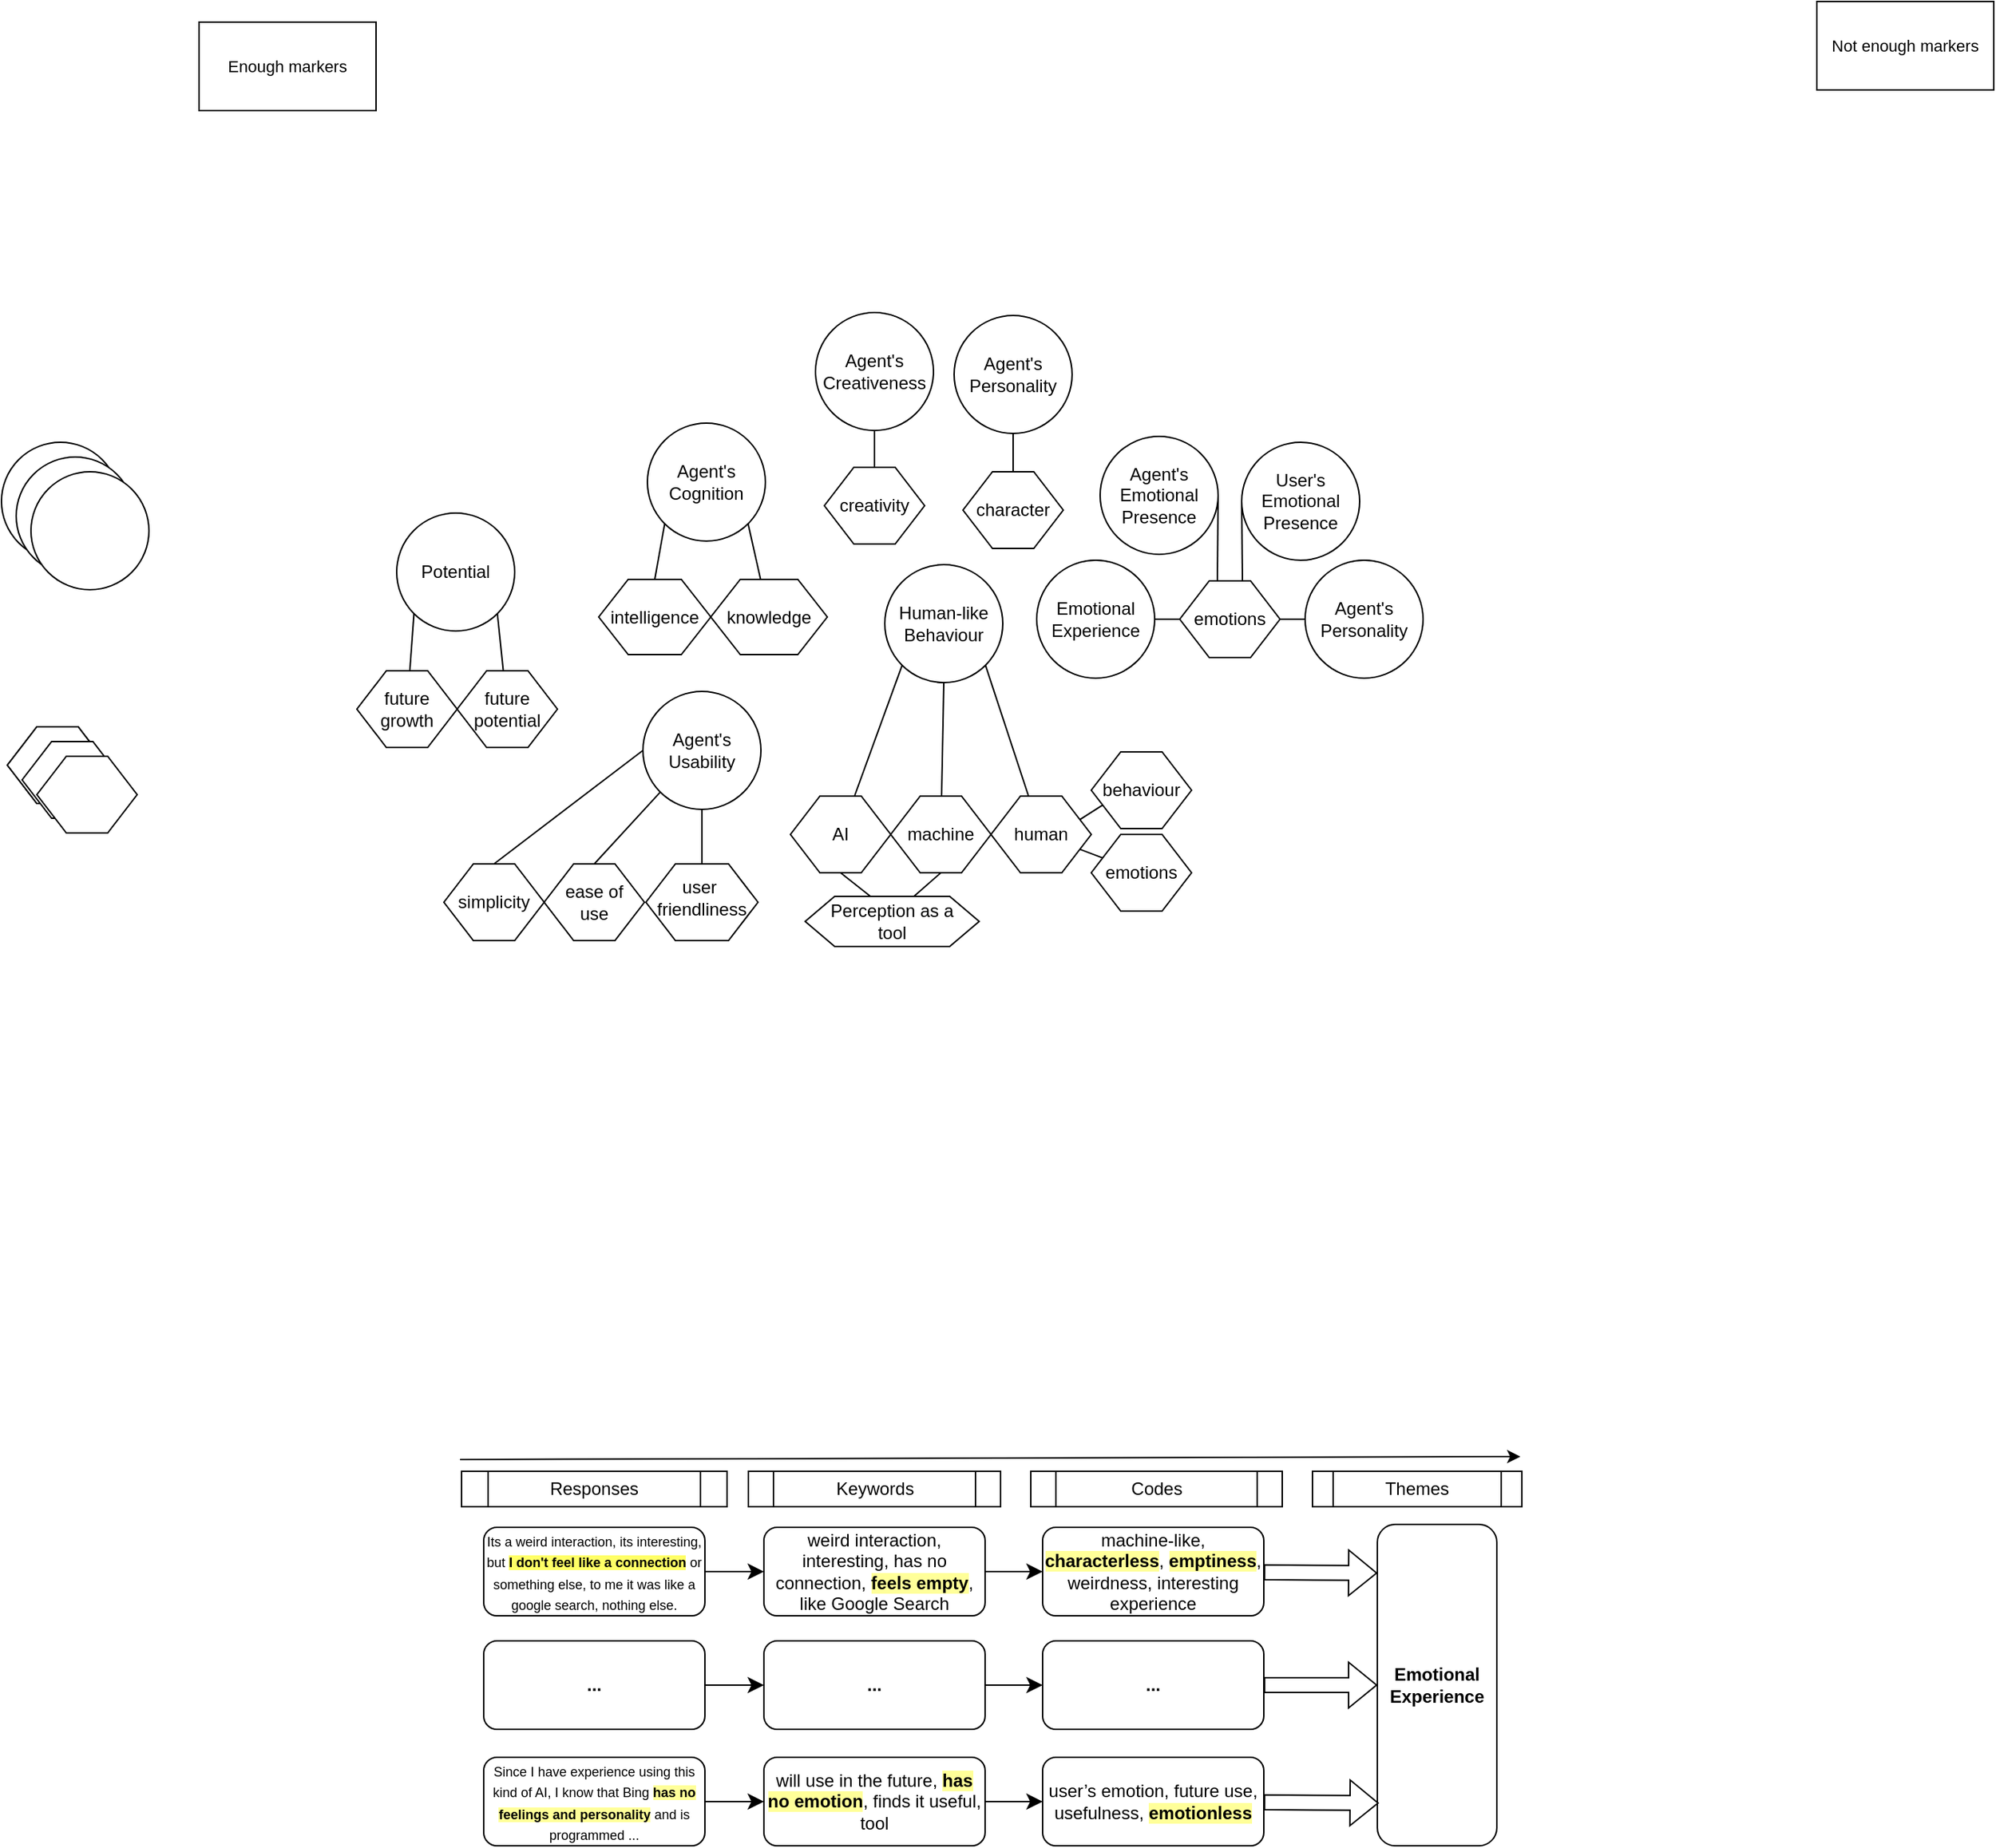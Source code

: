 <mxfile version="24.8.6">
  <diagram name="Page-1" id="Rr6o4YubOx9eg99x0vDC">
    <mxGraphModel dx="2234" dy="1986" grid="0" gridSize="10" guides="1" tooltips="1" connect="1" arrows="1" fold="1" page="0" pageScale="1" pageWidth="827" pageHeight="1169" math="0" shadow="0">
      <root>
        <mxCell id="0" />
        <mxCell id="1" parent="0" />
        <mxCell id="vLSABfrkdySnF_GpbwCA-24" style="edgeStyle=none;curved=1;rounded=0;orthogonalLoop=1;jettySize=auto;html=1;fontSize=12;startSize=8;endSize=8;" parent="1" source="vLSABfrkdySnF_GpbwCA-1" target="vLSABfrkdySnF_GpbwCA-2" edge="1">
          <mxGeometry relative="1" as="geometry" />
        </mxCell>
        <mxCell id="vLSABfrkdySnF_GpbwCA-1" value="&lt;font style=&quot;font-size: 9px;&quot;&gt;Its a weird interaction, its interesting, but &lt;b&gt;&lt;span style=&quot;background-color: rgb(255, 255, 102);&quot;&gt;I don&#39;t feel like a connection&lt;/span&gt; &lt;/b&gt;or something else, to me it was like a google search, nothing else.&lt;/font&gt;" style="rounded=1;whiteSpace=wrap;html=1;" parent="1" vertex="1">
          <mxGeometry x="-335" y="-75" width="150" height="60" as="geometry" />
        </mxCell>
        <mxCell id="vLSABfrkdySnF_GpbwCA-38" style="edgeStyle=none;curved=1;rounded=0;orthogonalLoop=1;jettySize=auto;html=1;entryX=0;entryY=0.5;entryDx=0;entryDy=0;fontSize=12;startSize=8;endSize=8;" parent="1" source="vLSABfrkdySnF_GpbwCA-2" target="vLSABfrkdySnF_GpbwCA-3" edge="1">
          <mxGeometry relative="1" as="geometry" />
        </mxCell>
        <mxCell id="vLSABfrkdySnF_GpbwCA-2" value="weird interaction, interesting, has no connection, &lt;b style=&quot;background-color: rgb(255, 255, 153);&quot;&gt;feels empty&lt;/b&gt;, like Google Search" style="rounded=1;whiteSpace=wrap;html=1;" parent="1" vertex="1">
          <mxGeometry x="-145" y="-75" width="150" height="60" as="geometry" />
        </mxCell>
        <mxCell id="vLSABfrkdySnF_GpbwCA-3" value="machine-like, &lt;span style=&quot;background-color: rgb(255, 255, 153);&quot;&gt;&lt;b&gt;characterless&lt;/b&gt;&lt;/span&gt;, &lt;span style=&quot;background-color: rgb(255, 255, 153);&quot;&gt;&lt;b&gt;emptiness&lt;/b&gt;&lt;/span&gt;, weirdness, interesting experience" style="rounded=1;whiteSpace=wrap;html=1;" parent="1" vertex="1">
          <mxGeometry x="44" y="-75" width="150" height="60" as="geometry" />
        </mxCell>
        <mxCell id="vLSABfrkdySnF_GpbwCA-4" value="&lt;b&gt;Emotional Experience&lt;/b&gt;" style="rounded=1;whiteSpace=wrap;html=1;" parent="1" vertex="1">
          <mxGeometry x="271" y="-77" width="81" height="218" as="geometry" />
        </mxCell>
        <mxCell id="vLSABfrkdySnF_GpbwCA-26" style="edgeStyle=none;curved=1;rounded=0;orthogonalLoop=1;jettySize=auto;html=1;fontSize=12;startSize=8;endSize=8;" parent="1" source="vLSABfrkdySnF_GpbwCA-14" target="vLSABfrkdySnF_GpbwCA-15" edge="1">
          <mxGeometry relative="1" as="geometry" />
        </mxCell>
        <mxCell id="vLSABfrkdySnF_GpbwCA-14" value="&lt;font style=&quot;font-size: 9px;&quot;&gt;Since I have experience using this kind of AI, I know that Bing &lt;b style=&quot;background-color: rgb(255, 255, 153);&quot;&gt;has no feelings and personality&lt;/b&gt; and is programmed ...&lt;/font&gt;" style="rounded=1;whiteSpace=wrap;html=1;" parent="1" vertex="1">
          <mxGeometry x="-335" y="81" width="150" height="60" as="geometry" />
        </mxCell>
        <mxCell id="vLSABfrkdySnF_GpbwCA-40" style="edgeStyle=none;curved=1;rounded=0;orthogonalLoop=1;jettySize=auto;html=1;entryX=0;entryY=0.5;entryDx=0;entryDy=0;fontSize=12;startSize=8;endSize=8;" parent="1" source="vLSABfrkdySnF_GpbwCA-15" target="vLSABfrkdySnF_GpbwCA-16" edge="1">
          <mxGeometry relative="1" as="geometry" />
        </mxCell>
        <mxCell id="vLSABfrkdySnF_GpbwCA-15" value="will use in the future, &lt;b style=&quot;background-color: rgb(255, 255, 153);&quot;&gt;has no emotion&lt;/b&gt;, finds it useful, tool" style="rounded=1;whiteSpace=wrap;html=1;" parent="1" vertex="1">
          <mxGeometry x="-145" y="81" width="150" height="60" as="geometry" />
        </mxCell>
        <mxCell id="vLSABfrkdySnF_GpbwCA-16" value="user’s emotion, future use, usefulness,&amp;nbsp;&lt;b style=&quot;background-color: rgb(255, 255, 153);&quot;&gt;emotionless&lt;/b&gt;" style="rounded=1;whiteSpace=wrap;html=1;" parent="1" vertex="1">
          <mxGeometry x="44" y="81" width="150" height="60" as="geometry" />
        </mxCell>
        <mxCell id="vLSABfrkdySnF_GpbwCA-25" style="edgeStyle=none;curved=1;rounded=0;orthogonalLoop=1;jettySize=auto;html=1;fontSize=12;startSize=8;endSize=8;" parent="1" source="vLSABfrkdySnF_GpbwCA-17" target="vLSABfrkdySnF_GpbwCA-18" edge="1">
          <mxGeometry relative="1" as="geometry" />
        </mxCell>
        <mxCell id="vLSABfrkdySnF_GpbwCA-17" value="&lt;b&gt;...&lt;/b&gt;" style="rounded=1;whiteSpace=wrap;html=1;" parent="1" vertex="1">
          <mxGeometry x="-335" y="2" width="150" height="60" as="geometry" />
        </mxCell>
        <mxCell id="vLSABfrkdySnF_GpbwCA-39" style="edgeStyle=none;curved=1;rounded=0;orthogonalLoop=1;jettySize=auto;html=1;exitX=1;exitY=0.5;exitDx=0;exitDy=0;entryX=0;entryY=0.5;entryDx=0;entryDy=0;fontSize=12;startSize=8;endSize=8;" parent="1" source="vLSABfrkdySnF_GpbwCA-18" target="vLSABfrkdySnF_GpbwCA-19" edge="1">
          <mxGeometry relative="1" as="geometry" />
        </mxCell>
        <mxCell id="vLSABfrkdySnF_GpbwCA-18" value="&lt;b&gt;...&lt;/b&gt;" style="rounded=1;whiteSpace=wrap;html=1;" parent="1" vertex="1">
          <mxGeometry x="-145" y="2" width="150" height="60" as="geometry" />
        </mxCell>
        <mxCell id="vLSABfrkdySnF_GpbwCA-21" style="edgeStyle=none;curved=1;rounded=0;orthogonalLoop=1;jettySize=auto;html=1;entryX=0;entryY=0.5;entryDx=0;entryDy=0;fontSize=12;shape=flexArrow;" parent="1" source="vLSABfrkdySnF_GpbwCA-19" target="vLSABfrkdySnF_GpbwCA-4" edge="1">
          <mxGeometry relative="1" as="geometry" />
        </mxCell>
        <mxCell id="vLSABfrkdySnF_GpbwCA-19" value="&lt;b&gt;...&lt;/b&gt;" style="rounded=1;whiteSpace=wrap;html=1;" parent="1" vertex="1">
          <mxGeometry x="44" y="2" width="150" height="60" as="geometry" />
        </mxCell>
        <mxCell id="vLSABfrkdySnF_GpbwCA-20" style="edgeStyle=none;curved=1;rounded=0;orthogonalLoop=1;jettySize=auto;html=1;fontSize=12;shape=flexArrow;" parent="1" source="vLSABfrkdySnF_GpbwCA-3" edge="1">
          <mxGeometry relative="1" as="geometry">
            <mxPoint x="271" y="-44" as="targetPoint" />
          </mxGeometry>
        </mxCell>
        <mxCell id="vLSABfrkdySnF_GpbwCA-22" style="edgeStyle=none;curved=1;rounded=0;orthogonalLoop=1;jettySize=auto;html=1;entryX=0.012;entryY=0.867;entryDx=0;entryDy=0;fontSize=12;shape=flexArrow;entryPerimeter=0;" parent="1" source="vLSABfrkdySnF_GpbwCA-16" target="vLSABfrkdySnF_GpbwCA-4" edge="1">
          <mxGeometry relative="1" as="geometry" />
        </mxCell>
        <mxCell id="vLSABfrkdySnF_GpbwCA-27" value="Responses" style="shape=process;whiteSpace=wrap;html=1;backgroundOutline=1;" parent="1" vertex="1">
          <mxGeometry x="-350" y="-113" width="180" height="24" as="geometry" />
        </mxCell>
        <mxCell id="vLSABfrkdySnF_GpbwCA-29" value="Keywords" style="shape=process;whiteSpace=wrap;html=1;backgroundOutline=1;" parent="1" vertex="1">
          <mxGeometry x="-155.5" y="-113" width="171" height="24" as="geometry" />
        </mxCell>
        <mxCell id="vLSABfrkdySnF_GpbwCA-31" value="Codes" style="shape=process;whiteSpace=wrap;html=1;backgroundOutline=1;" parent="1" vertex="1">
          <mxGeometry x="36" y="-113" width="170.5" height="24" as="geometry" />
        </mxCell>
        <mxCell id="vLSABfrkdySnF_GpbwCA-32" value="Themes" style="shape=process;whiteSpace=wrap;html=1;backgroundOutline=1;" parent="1" vertex="1">
          <mxGeometry x="227" y="-113" width="142" height="24" as="geometry" />
        </mxCell>
        <mxCell id="vLSABfrkdySnF_GpbwCA-33" value="" style="endArrow=classic;html=1;rounded=0;fontSize=12;curved=1;" parent="1" edge="1">
          <mxGeometry width="50" height="50" relative="1" as="geometry">
            <mxPoint x="-351" y="-121" as="sourcePoint" />
            <mxPoint x="368" y="-123" as="targetPoint" />
          </mxGeometry>
        </mxCell>
        <mxCell id="slP_yOIcs_xnd2IlNxsV-1" value="Agent&#39;s Usability" style="ellipse;whiteSpace=wrap;html=1;aspect=fixed;" vertex="1" parent="1">
          <mxGeometry x="-227" y="-642" width="80" height="80" as="geometry" />
        </mxCell>
        <mxCell id="slP_yOIcs_xnd2IlNxsV-36" style="edgeStyle=none;shape=connector;rounded=0;orthogonalLoop=1;jettySize=auto;html=1;exitX=0.5;exitY=0;exitDx=0;exitDy=0;strokeColor=default;align=center;verticalAlign=middle;fontFamily=Helvetica;fontSize=11;fontColor=default;labelBackgroundColor=default;endArrow=none;endFill=0;entryX=0;entryY=1;entryDx=0;entryDy=0;" edge="1" parent="1" source="slP_yOIcs_xnd2IlNxsV-4" target="slP_yOIcs_xnd2IlNxsV-30">
          <mxGeometry relative="1" as="geometry" />
        </mxCell>
        <mxCell id="slP_yOIcs_xnd2IlNxsV-4" value="intelligence" style="shape=hexagon;perimeter=hexagonPerimeter2;whiteSpace=wrap;html=1;fixedSize=1;spacing=10;" vertex="1" parent="1">
          <mxGeometry x="-257" y="-718" width="76" height="51" as="geometry" />
        </mxCell>
        <mxCell id="slP_yOIcs_xnd2IlNxsV-5" value="" style="ellipse;whiteSpace=wrap;html=1;aspect=fixed;spacing=10;" vertex="1" parent="1">
          <mxGeometry x="-662" y="-811" width="80" height="80" as="geometry" />
        </mxCell>
        <mxCell id="slP_yOIcs_xnd2IlNxsV-19" style="rounded=0;orthogonalLoop=1;jettySize=auto;html=1;entryX=0;entryY=1;entryDx=0;entryDy=0;endArrow=none;endFill=0;exitX=0.5;exitY=0;exitDx=0;exitDy=0;" edge="1" parent="1" source="slP_yOIcs_xnd2IlNxsV-6" target="slP_yOIcs_xnd2IlNxsV-1">
          <mxGeometry relative="1" as="geometry" />
        </mxCell>
        <mxCell id="slP_yOIcs_xnd2IlNxsV-6" value="ease of use" style="shape=hexagon;perimeter=hexagonPerimeter2;whiteSpace=wrap;html=1;fixedSize=1;rounded=0;shadow=0;spacing=10;" vertex="1" parent="1">
          <mxGeometry x="-294" y="-525" width="68" height="52" as="geometry" />
        </mxCell>
        <mxCell id="slP_yOIcs_xnd2IlNxsV-23" style="edgeStyle=none;shape=connector;rounded=0;orthogonalLoop=1;jettySize=auto;html=1;entryX=1;entryY=1;entryDx=0;entryDy=0;strokeColor=default;align=center;verticalAlign=middle;fontFamily=Helvetica;fontSize=11;fontColor=default;labelBackgroundColor=default;endArrow=none;endFill=0;" edge="1" parent="1" source="slP_yOIcs_xnd2IlNxsV-7" target="slP_yOIcs_xnd2IlNxsV-12">
          <mxGeometry relative="1" as="geometry" />
        </mxCell>
        <mxCell id="slP_yOIcs_xnd2IlNxsV-7" value="future potential" style="shape=hexagon;perimeter=hexagonPerimeter2;whiteSpace=wrap;html=1;fixedSize=1;" vertex="1" parent="1">
          <mxGeometry x="-353" y="-656" width="68" height="52" as="geometry" />
        </mxCell>
        <mxCell id="slP_yOIcs_xnd2IlNxsV-24" value="" style="edgeStyle=none;shape=connector;rounded=0;orthogonalLoop=1;jettySize=auto;html=1;strokeColor=default;align=center;verticalAlign=middle;fontFamily=Helvetica;fontSize=11;fontColor=default;labelBackgroundColor=default;endArrow=none;endFill=0;entryX=0;entryY=1;entryDx=0;entryDy=0;" edge="1" parent="1" source="slP_yOIcs_xnd2IlNxsV-8" target="slP_yOIcs_xnd2IlNxsV-12">
          <mxGeometry relative="1" as="geometry" />
        </mxCell>
        <mxCell id="slP_yOIcs_xnd2IlNxsV-8" value="future growth" style="shape=hexagon;perimeter=hexagonPerimeter2;whiteSpace=wrap;html=1;fixedSize=1;" vertex="1" parent="1">
          <mxGeometry x="-421" y="-656" width="68" height="52" as="geometry" />
        </mxCell>
        <mxCell id="slP_yOIcs_xnd2IlNxsV-20" style="edgeStyle=none;shape=connector;rounded=0;orthogonalLoop=1;jettySize=auto;html=1;exitX=0.5;exitY=0;exitDx=0;exitDy=0;entryX=0.5;entryY=1;entryDx=0;entryDy=0;strokeColor=default;align=center;verticalAlign=middle;fontFamily=Helvetica;fontSize=11;fontColor=default;labelBackgroundColor=default;endArrow=none;endFill=0;" edge="1" parent="1" source="slP_yOIcs_xnd2IlNxsV-9" target="slP_yOIcs_xnd2IlNxsV-1">
          <mxGeometry relative="1" as="geometry" />
        </mxCell>
        <mxCell id="slP_yOIcs_xnd2IlNxsV-9" value="&lt;font style=&quot;font-size: 12px;&quot;&gt;user&amp;nbsp;&lt;/font&gt;&lt;div style=&quot;line-height: 120%;&quot;&gt;&lt;font style=&quot;font-size: 12px;&quot;&gt;friendliness&lt;/font&gt;&lt;/div&gt;" style="shape=hexagon;perimeter=hexagonPerimeter2;html=1;fixedSize=1;whiteSpace=wrap;spacing=10;spacingBottom=7;" vertex="1" parent="1">
          <mxGeometry x="-225" y="-525" width="76" height="52" as="geometry" />
        </mxCell>
        <mxCell id="slP_yOIcs_xnd2IlNxsV-10" value="Agent&#39;s Creativeness" style="ellipse;whiteSpace=wrap;html=1;aspect=fixed;" vertex="1" parent="1">
          <mxGeometry x="-110" y="-899" width="80" height="80" as="geometry" />
        </mxCell>
        <mxCell id="slP_yOIcs_xnd2IlNxsV-11" value="Human-like Behaviour" style="ellipse;whiteSpace=wrap;html=1;aspect=fixed;" vertex="1" parent="1">
          <mxGeometry x="-63" y="-728" width="80" height="80" as="geometry" />
        </mxCell>
        <mxCell id="slP_yOIcs_xnd2IlNxsV-12" value="Potential" style="ellipse;whiteSpace=wrap;html=1;aspect=fixed;" vertex="1" parent="1">
          <mxGeometry x="-394" y="-763" width="80" height="80" as="geometry" />
        </mxCell>
        <mxCell id="slP_yOIcs_xnd2IlNxsV-22" style="edgeStyle=none;shape=connector;rounded=0;orthogonalLoop=1;jettySize=auto;html=1;exitX=0.5;exitY=0;exitDx=0;exitDy=0;entryX=0;entryY=0.5;entryDx=0;entryDy=0;strokeColor=default;align=center;verticalAlign=middle;fontFamily=Helvetica;fontSize=11;fontColor=default;labelBackgroundColor=default;endArrow=none;endFill=0;" edge="1" parent="1" source="slP_yOIcs_xnd2IlNxsV-21" target="slP_yOIcs_xnd2IlNxsV-1">
          <mxGeometry relative="1" as="geometry" />
        </mxCell>
        <mxCell id="slP_yOIcs_xnd2IlNxsV-21" value="simplicity" style="shape=hexagon;perimeter=hexagonPerimeter2;whiteSpace=wrap;html=1;fixedSize=1;" vertex="1" parent="1">
          <mxGeometry x="-362" y="-525" width="68" height="52" as="geometry" />
        </mxCell>
        <mxCell id="slP_yOIcs_xnd2IlNxsV-25" value="Enough markers" style="rounded=0;whiteSpace=wrap;html=1;fontFamily=Helvetica;fontSize=11;fontColor=default;labelBackgroundColor=default;" vertex="1" parent="1">
          <mxGeometry x="-528" y="-1096" width="120" height="60" as="geometry" />
        </mxCell>
        <mxCell id="slP_yOIcs_xnd2IlNxsV-26" value="Not enough markers" style="rounded=0;whiteSpace=wrap;html=1;fontFamily=Helvetica;fontSize=11;fontColor=default;labelBackgroundColor=default;" vertex="1" parent="1">
          <mxGeometry x="569" y="-1110" width="120" height="60" as="geometry" />
        </mxCell>
        <mxCell id="slP_yOIcs_xnd2IlNxsV-40" style="edgeStyle=none;shape=connector;rounded=0;orthogonalLoop=1;jettySize=auto;html=1;entryX=1;entryY=1;entryDx=0;entryDy=0;strokeColor=default;align=center;verticalAlign=middle;fontFamily=Helvetica;fontSize=11;fontColor=default;labelBackgroundColor=default;endArrow=none;endFill=0;" edge="1" parent="1" source="slP_yOIcs_xnd2IlNxsV-28" target="slP_yOIcs_xnd2IlNxsV-11">
          <mxGeometry relative="1" as="geometry" />
        </mxCell>
        <mxCell id="slP_yOIcs_xnd2IlNxsV-47" style="edgeStyle=none;shape=connector;rounded=0;orthogonalLoop=1;jettySize=auto;html=1;exitX=1;exitY=0.25;exitDx=0;exitDy=0;entryX=0;entryY=0.75;entryDx=0;entryDy=0;strokeColor=default;align=center;verticalAlign=middle;fontFamily=Helvetica;fontSize=11;fontColor=default;labelBackgroundColor=default;endArrow=none;endFill=0;" edge="1" parent="1" source="slP_yOIcs_xnd2IlNxsV-28" target="slP_yOIcs_xnd2IlNxsV-45">
          <mxGeometry relative="1" as="geometry" />
        </mxCell>
        <mxCell id="slP_yOIcs_xnd2IlNxsV-28" value="human" style="shape=hexagon;perimeter=hexagonPerimeter2;whiteSpace=wrap;html=1;fixedSize=1;" vertex="1" parent="1">
          <mxGeometry x="9" y="-571" width="68" height="52" as="geometry" />
        </mxCell>
        <mxCell id="slP_yOIcs_xnd2IlNxsV-39" style="edgeStyle=none;shape=connector;rounded=0;orthogonalLoop=1;jettySize=auto;html=1;entryX=0;entryY=1;entryDx=0;entryDy=0;strokeColor=default;align=center;verticalAlign=middle;fontFamily=Helvetica;fontSize=11;fontColor=default;labelBackgroundColor=default;endArrow=none;endFill=0;" edge="1" parent="1" source="slP_yOIcs_xnd2IlNxsV-29" target="slP_yOIcs_xnd2IlNxsV-11">
          <mxGeometry relative="1" as="geometry" />
        </mxCell>
        <mxCell id="slP_yOIcs_xnd2IlNxsV-29" value="AI" style="shape=hexagon;perimeter=hexagonPerimeter2;whiteSpace=wrap;html=1;fixedSize=1;" vertex="1" parent="1">
          <mxGeometry x="-127" y="-571" width="68" height="52" as="geometry" />
        </mxCell>
        <mxCell id="slP_yOIcs_xnd2IlNxsV-30" value="Agent&#39;s Cognition" style="ellipse;whiteSpace=wrap;html=1;aspect=fixed;" vertex="1" parent="1">
          <mxGeometry x="-224" y="-824" width="80" height="80" as="geometry" />
        </mxCell>
        <mxCell id="slP_yOIcs_xnd2IlNxsV-34" style="edgeStyle=none;shape=connector;rounded=0;orthogonalLoop=1;jettySize=auto;html=1;entryX=1;entryY=1;entryDx=0;entryDy=0;strokeColor=default;align=center;verticalAlign=middle;fontFamily=Helvetica;fontSize=11;fontColor=default;labelBackgroundColor=default;endArrow=none;endFill=0;" edge="1" parent="1" source="slP_yOIcs_xnd2IlNxsV-33" target="slP_yOIcs_xnd2IlNxsV-30">
          <mxGeometry relative="1" as="geometry" />
        </mxCell>
        <mxCell id="slP_yOIcs_xnd2IlNxsV-33" value="knowledge" style="shape=hexagon;perimeter=hexagonPerimeter2;whiteSpace=wrap;html=1;fixedSize=1;" vertex="1" parent="1">
          <mxGeometry x="-181" y="-718" width="79" height="51" as="geometry" />
        </mxCell>
        <mxCell id="slP_yOIcs_xnd2IlNxsV-38" style="edgeStyle=none;shape=connector;rounded=0;orthogonalLoop=1;jettySize=auto;html=1;entryX=0.5;entryY=1;entryDx=0;entryDy=0;strokeColor=default;align=center;verticalAlign=middle;fontFamily=Helvetica;fontSize=11;fontColor=default;labelBackgroundColor=default;endArrow=none;endFill=0;" edge="1" parent="1" source="slP_yOIcs_xnd2IlNxsV-37" target="slP_yOIcs_xnd2IlNxsV-11">
          <mxGeometry relative="1" as="geometry" />
        </mxCell>
        <mxCell id="slP_yOIcs_xnd2IlNxsV-37" value="machine" style="shape=hexagon;perimeter=hexagonPerimeter2;whiteSpace=wrap;html=1;fixedSize=1;" vertex="1" parent="1">
          <mxGeometry x="-59" y="-571" width="68" height="52" as="geometry" />
        </mxCell>
        <mxCell id="slP_yOIcs_xnd2IlNxsV-41" value="" style="shape=hexagon;perimeter=hexagonPerimeter2;whiteSpace=wrap;html=1;fixedSize=1;spacing=10;" vertex="1" parent="1">
          <mxGeometry x="-658" y="-618" width="68" height="52" as="geometry" />
        </mxCell>
        <mxCell id="slP_yOIcs_xnd2IlNxsV-48" style="edgeStyle=none;shape=connector;rounded=0;orthogonalLoop=1;jettySize=auto;html=1;exitX=0.375;exitY=0;exitDx=0;exitDy=0;entryX=0.5;entryY=1;entryDx=0;entryDy=0;strokeColor=default;align=center;verticalAlign=middle;fontFamily=Helvetica;fontSize=11;fontColor=default;labelBackgroundColor=default;endArrow=none;endFill=0;" edge="1" parent="1" source="slP_yOIcs_xnd2IlNxsV-42" target="slP_yOIcs_xnd2IlNxsV-29">
          <mxGeometry relative="1" as="geometry" />
        </mxCell>
        <mxCell id="slP_yOIcs_xnd2IlNxsV-49" style="edgeStyle=none;shape=connector;rounded=0;orthogonalLoop=1;jettySize=auto;html=1;exitX=0.625;exitY=0;exitDx=0;exitDy=0;entryX=0.5;entryY=1;entryDx=0;entryDy=0;strokeColor=default;align=center;verticalAlign=middle;fontFamily=Helvetica;fontSize=11;fontColor=default;labelBackgroundColor=default;endArrow=none;endFill=0;" edge="1" parent="1" source="slP_yOIcs_xnd2IlNxsV-42" target="slP_yOIcs_xnd2IlNxsV-37">
          <mxGeometry relative="1" as="geometry" />
        </mxCell>
        <mxCell id="slP_yOIcs_xnd2IlNxsV-42" value="Perception as a tool" style="shape=hexagon;perimeter=hexagonPerimeter2;whiteSpace=wrap;html=1;fixedSize=1;spacing=10;" vertex="1" parent="1">
          <mxGeometry x="-117" y="-503" width="118" height="34" as="geometry" />
        </mxCell>
        <mxCell id="slP_yOIcs_xnd2IlNxsV-46" style="edgeStyle=none;shape=connector;rounded=0;orthogonalLoop=1;jettySize=auto;html=1;entryX=1;entryY=0.75;entryDx=0;entryDy=0;strokeColor=default;align=center;verticalAlign=middle;fontFamily=Helvetica;fontSize=11;fontColor=default;labelBackgroundColor=default;endArrow=none;endFill=0;" edge="1" parent="1" source="slP_yOIcs_xnd2IlNxsV-44" target="slP_yOIcs_xnd2IlNxsV-28">
          <mxGeometry relative="1" as="geometry" />
        </mxCell>
        <mxCell id="slP_yOIcs_xnd2IlNxsV-44" value="emotions" style="shape=hexagon;perimeter=hexagonPerimeter2;whiteSpace=wrap;html=1;fixedSize=1;" vertex="1" parent="1">
          <mxGeometry x="77" y="-545" width="68" height="52" as="geometry" />
        </mxCell>
        <mxCell id="slP_yOIcs_xnd2IlNxsV-45" value="behaviour" style="shape=hexagon;perimeter=hexagonPerimeter2;whiteSpace=wrap;html=1;fixedSize=1;" vertex="1" parent="1">
          <mxGeometry x="77" y="-601" width="68" height="52" as="geometry" />
        </mxCell>
        <mxCell id="slP_yOIcs_xnd2IlNxsV-63" style="edgeStyle=none;shape=connector;rounded=0;orthogonalLoop=1;jettySize=auto;html=1;exitX=0.625;exitY=0;exitDx=0;exitDy=0;entryX=0;entryY=0.5;entryDx=0;entryDy=0;strokeColor=default;align=center;verticalAlign=middle;fontFamily=Helvetica;fontSize=11;fontColor=default;labelBackgroundColor=default;endArrow=none;endFill=0;" edge="1" parent="1" source="slP_yOIcs_xnd2IlNxsV-50" target="slP_yOIcs_xnd2IlNxsV-57">
          <mxGeometry relative="1" as="geometry" />
        </mxCell>
        <mxCell id="slP_yOIcs_xnd2IlNxsV-64" style="edgeStyle=none;shape=connector;rounded=0;orthogonalLoop=1;jettySize=auto;html=1;exitX=0.375;exitY=0;exitDx=0;exitDy=0;entryX=1;entryY=0.5;entryDx=0;entryDy=0;strokeColor=default;align=center;verticalAlign=middle;fontFamily=Helvetica;fontSize=11;fontColor=default;labelBackgroundColor=default;endArrow=none;endFill=0;" edge="1" parent="1" source="slP_yOIcs_xnd2IlNxsV-50" target="slP_yOIcs_xnd2IlNxsV-56">
          <mxGeometry relative="1" as="geometry" />
        </mxCell>
        <mxCell id="slP_yOIcs_xnd2IlNxsV-65" style="edgeStyle=none;shape=connector;rounded=0;orthogonalLoop=1;jettySize=auto;html=1;exitX=1;exitY=0.5;exitDx=0;exitDy=0;entryX=0;entryY=0.5;entryDx=0;entryDy=0;strokeColor=default;align=center;verticalAlign=middle;fontFamily=Helvetica;fontSize=11;fontColor=default;labelBackgroundColor=default;endArrow=none;endFill=0;" edge="1" parent="1" source="slP_yOIcs_xnd2IlNxsV-50" target="slP_yOIcs_xnd2IlNxsV-55">
          <mxGeometry relative="1" as="geometry" />
        </mxCell>
        <mxCell id="slP_yOIcs_xnd2IlNxsV-50" value="emotions" style="shape=hexagon;perimeter=hexagonPerimeter2;whiteSpace=wrap;html=1;fixedSize=1;spacing=10;" vertex="1" parent="1">
          <mxGeometry x="137" y="-717" width="68" height="52" as="geometry" />
        </mxCell>
        <mxCell id="slP_yOIcs_xnd2IlNxsV-52" style="edgeStyle=none;shape=connector;rounded=0;orthogonalLoop=1;jettySize=auto;html=1;exitX=0.5;exitY=0;exitDx=0;exitDy=0;entryX=0.5;entryY=1;entryDx=0;entryDy=0;strokeColor=default;align=center;verticalAlign=middle;fontFamily=Helvetica;fontSize=11;fontColor=default;labelBackgroundColor=default;endArrow=none;endFill=0;" edge="1" parent="1" source="slP_yOIcs_xnd2IlNxsV-51" target="slP_yOIcs_xnd2IlNxsV-10">
          <mxGeometry relative="1" as="geometry" />
        </mxCell>
        <mxCell id="slP_yOIcs_xnd2IlNxsV-51" value="creativity" style="shape=hexagon;perimeter=hexagonPerimeter2;whiteSpace=wrap;html=1;fixedSize=1;spacing=10;" vertex="1" parent="1">
          <mxGeometry x="-104" y="-794" width="68" height="52" as="geometry" />
        </mxCell>
        <mxCell id="slP_yOIcs_xnd2IlNxsV-74" value="" style="edgeStyle=none;shape=connector;rounded=0;orthogonalLoop=1;jettySize=auto;html=1;strokeColor=default;align=center;verticalAlign=middle;fontFamily=Helvetica;fontSize=11;fontColor=default;labelBackgroundColor=default;endArrow=none;endFill=0;" edge="1" parent="1" source="slP_yOIcs_xnd2IlNxsV-53" target="slP_yOIcs_xnd2IlNxsV-73">
          <mxGeometry relative="1" as="geometry" />
        </mxCell>
        <mxCell id="slP_yOIcs_xnd2IlNxsV-53" value="Agent&#39;s Personality" style="ellipse;whiteSpace=wrap;html=1;aspect=fixed;" vertex="1" parent="1">
          <mxGeometry x="-16" y="-897" width="80" height="80" as="geometry" />
        </mxCell>
        <mxCell id="slP_yOIcs_xnd2IlNxsV-67" style="edgeStyle=none;shape=connector;rounded=0;orthogonalLoop=1;jettySize=auto;html=1;exitX=1;exitY=0.5;exitDx=0;exitDy=0;entryX=0;entryY=0.5;entryDx=0;entryDy=0;strokeColor=default;align=center;verticalAlign=middle;fontFamily=Helvetica;fontSize=11;fontColor=default;labelBackgroundColor=default;endArrow=none;endFill=0;" edge="1" parent="1" source="slP_yOIcs_xnd2IlNxsV-54" target="slP_yOIcs_xnd2IlNxsV-50">
          <mxGeometry relative="1" as="geometry" />
        </mxCell>
        <mxCell id="slP_yOIcs_xnd2IlNxsV-54" value="Emotional Experience" style="ellipse;whiteSpace=wrap;html=1;aspect=fixed;" vertex="1" parent="1">
          <mxGeometry x="40" y="-731" width="80" height="80" as="geometry" />
        </mxCell>
        <mxCell id="slP_yOIcs_xnd2IlNxsV-55" value="Agent&#39;s Personality" style="ellipse;whiteSpace=wrap;html=1;aspect=fixed;" vertex="1" parent="1">
          <mxGeometry x="222" y="-731" width="80" height="80" as="geometry" />
        </mxCell>
        <mxCell id="slP_yOIcs_xnd2IlNxsV-56" value="Agent&#39;s Emotional Presence" style="ellipse;whiteSpace=wrap;html=1;aspect=fixed;" vertex="1" parent="1">
          <mxGeometry x="83" y="-815" width="80" height="80" as="geometry" />
        </mxCell>
        <mxCell id="slP_yOIcs_xnd2IlNxsV-57" value="User&#39;s Emotional Presence" style="ellipse;whiteSpace=wrap;html=1;aspect=fixed;" vertex="1" parent="1">
          <mxGeometry x="179" y="-811" width="80" height="80" as="geometry" />
        </mxCell>
        <mxCell id="slP_yOIcs_xnd2IlNxsV-68" value="" style="ellipse;whiteSpace=wrap;html=1;aspect=fixed;spacing=10;" vertex="1" parent="1">
          <mxGeometry x="-652" y="-801" width="80" height="80" as="geometry" />
        </mxCell>
        <mxCell id="slP_yOIcs_xnd2IlNxsV-69" value="" style="ellipse;whiteSpace=wrap;html=1;aspect=fixed;spacing=10;" vertex="1" parent="1">
          <mxGeometry x="-642" y="-791" width="80" height="80" as="geometry" />
        </mxCell>
        <mxCell id="slP_yOIcs_xnd2IlNxsV-70" value="" style="shape=hexagon;perimeter=hexagonPerimeter2;whiteSpace=wrap;html=1;fixedSize=1;spacing=10;" vertex="1" parent="1">
          <mxGeometry x="-658" y="-618" width="68" height="52" as="geometry" />
        </mxCell>
        <mxCell id="slP_yOIcs_xnd2IlNxsV-71" value="" style="shape=hexagon;perimeter=hexagonPerimeter2;whiteSpace=wrap;html=1;fixedSize=1;spacing=10;" vertex="1" parent="1">
          <mxGeometry x="-648" y="-608" width="68" height="52" as="geometry" />
        </mxCell>
        <mxCell id="slP_yOIcs_xnd2IlNxsV-72" value="" style="shape=hexagon;perimeter=hexagonPerimeter2;whiteSpace=wrap;html=1;fixedSize=1;spacing=10;" vertex="1" parent="1">
          <mxGeometry x="-638" y="-598" width="68" height="52" as="geometry" />
        </mxCell>
        <mxCell id="slP_yOIcs_xnd2IlNxsV-73" value="character" style="shape=hexagon;perimeter=hexagonPerimeter2;whiteSpace=wrap;html=1;fixedSize=1;spacing=10;" vertex="1" parent="1">
          <mxGeometry x="-10" y="-791" width="68" height="52" as="geometry" />
        </mxCell>
      </root>
    </mxGraphModel>
  </diagram>
</mxfile>
